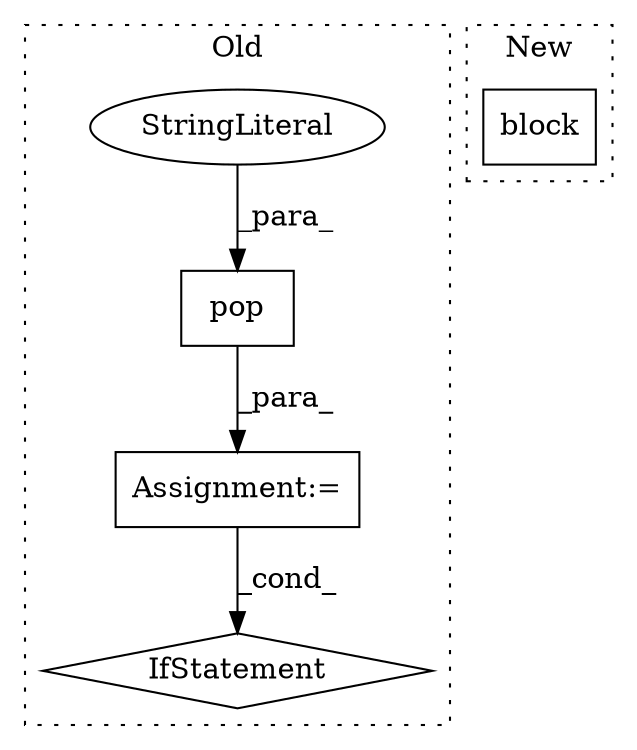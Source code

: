 digraph G {
subgraph cluster0 {
1 [label="pop" a="32" s="1220,1235" l="4,1" shape="box"];
3 [label="StringLiteral" a="45" s="1224" l="6" shape="ellipse"];
4 [label="Assignment:=" a="7" s="1212" l="1" shape="box"];
5 [label="IfStatement" a="25" s="1244,1266" l="4,2" shape="diamond"];
label = "Old";
style="dotted";
}
subgraph cluster1 {
2 [label="block" a="32" s="1089,1113" l="6,1" shape="box"];
label = "New";
style="dotted";
}
1 -> 4 [label="_para_"];
3 -> 1 [label="_para_"];
4 -> 5 [label="_cond_"];
}